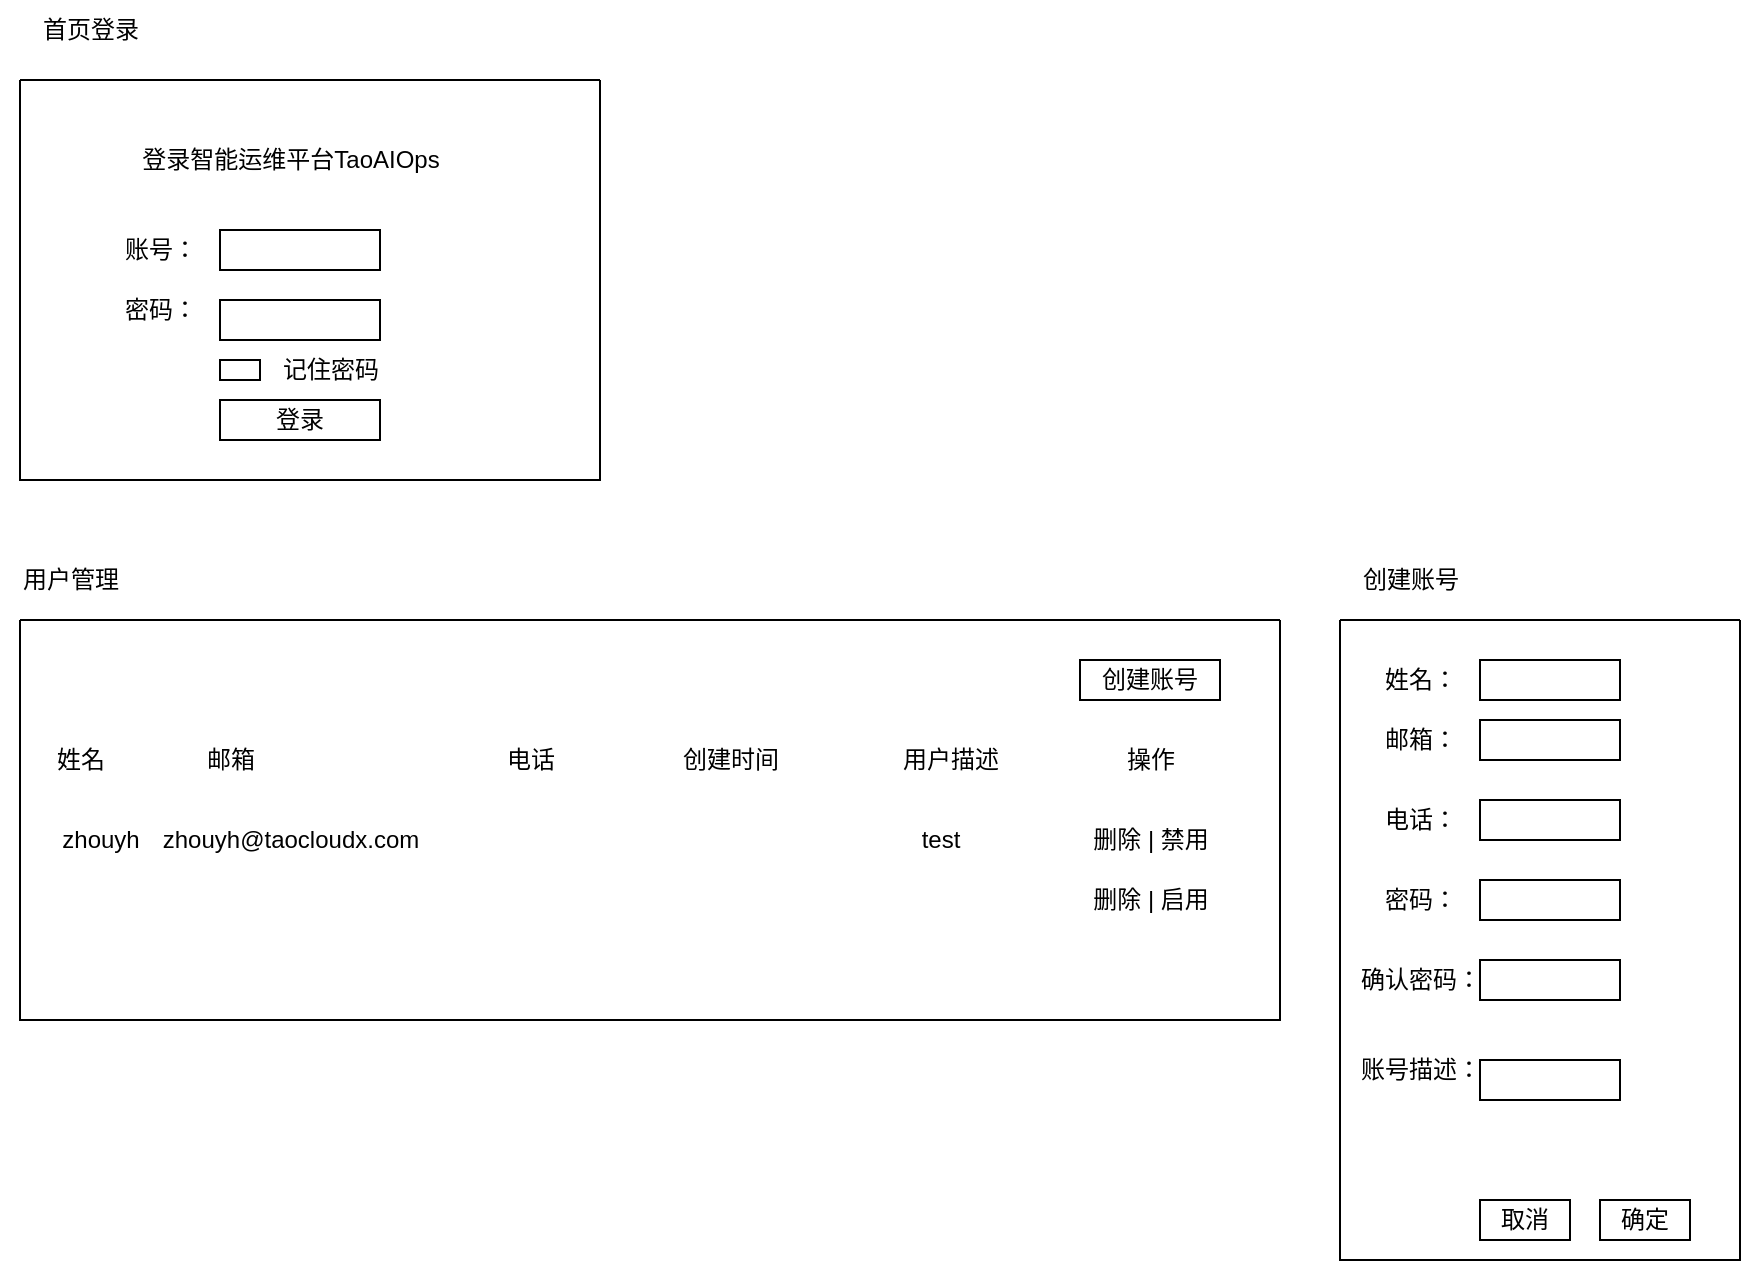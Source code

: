 <mxfile version="20.5.3" type="github">
  <diagram id="wjiktdhRLbimWFriI3nB" name="第 1 页">
    <mxGraphModel dx="986" dy="1143" grid="1" gridSize="10" guides="1" tooltips="1" connect="1" arrows="1" fold="1" page="1" pageScale="1" pageWidth="1169" pageHeight="827" math="0" shadow="0">
      <root>
        <mxCell id="0" />
        <mxCell id="1" parent="0" />
        <mxCell id="GOT9QRInuWmZY4VtisN6-2" value="" style="swimlane;startSize=0;" vertex="1" parent="1">
          <mxGeometry x="70" y="70" width="290" height="200" as="geometry">
            <mxRectangle x="70" y="70" width="50" height="40" as="alternateBounds" />
          </mxGeometry>
        </mxCell>
        <mxCell id="GOT9QRInuWmZY4VtisN6-5" value="登录智能运维平台TaoAIOps" style="text;html=1;align=center;verticalAlign=middle;resizable=0;points=[];autosize=1;strokeColor=none;fillColor=none;" vertex="1" parent="GOT9QRInuWmZY4VtisN6-2">
          <mxGeometry x="50" y="25" width="170" height="30" as="geometry" />
        </mxCell>
        <mxCell id="GOT9QRInuWmZY4VtisN6-6" value="账号：" style="text;html=1;align=center;verticalAlign=middle;resizable=0;points=[];autosize=1;strokeColor=none;fillColor=none;" vertex="1" parent="GOT9QRInuWmZY4VtisN6-2">
          <mxGeometry x="40" y="70" width="60" height="30" as="geometry" />
        </mxCell>
        <mxCell id="GOT9QRInuWmZY4VtisN6-7" value="密码：" style="text;html=1;align=center;verticalAlign=middle;resizable=0;points=[];autosize=1;strokeColor=none;fillColor=none;" vertex="1" parent="GOT9QRInuWmZY4VtisN6-2">
          <mxGeometry x="40" y="100" width="60" height="30" as="geometry" />
        </mxCell>
        <mxCell id="GOT9QRInuWmZY4VtisN6-8" value="" style="rounded=0;whiteSpace=wrap;html=1;" vertex="1" parent="GOT9QRInuWmZY4VtisN6-2">
          <mxGeometry x="100" y="75" width="80" height="20" as="geometry" />
        </mxCell>
        <mxCell id="GOT9QRInuWmZY4VtisN6-9" value="" style="rounded=0;whiteSpace=wrap;html=1;" vertex="1" parent="GOT9QRInuWmZY4VtisN6-2">
          <mxGeometry x="100" y="110" width="80" height="20" as="geometry" />
        </mxCell>
        <mxCell id="GOT9QRInuWmZY4VtisN6-10" value="登录" style="rounded=0;whiteSpace=wrap;html=1;" vertex="1" parent="GOT9QRInuWmZY4VtisN6-2">
          <mxGeometry x="100" y="160" width="80" height="20" as="geometry" />
        </mxCell>
        <mxCell id="GOT9QRInuWmZY4VtisN6-12" value="" style="rounded=0;whiteSpace=wrap;html=1;" vertex="1" parent="GOT9QRInuWmZY4VtisN6-2">
          <mxGeometry x="100" y="140" width="20" height="10" as="geometry" />
        </mxCell>
        <mxCell id="GOT9QRInuWmZY4VtisN6-13" value="记住密码" style="text;html=1;align=center;verticalAlign=middle;resizable=0;points=[];autosize=1;strokeColor=none;fillColor=none;" vertex="1" parent="GOT9QRInuWmZY4VtisN6-2">
          <mxGeometry x="120" y="130" width="70" height="30" as="geometry" />
        </mxCell>
        <mxCell id="GOT9QRInuWmZY4VtisN6-4" value="首页登录" style="text;html=1;align=center;verticalAlign=middle;resizable=0;points=[];autosize=1;strokeColor=none;fillColor=none;" vertex="1" parent="1">
          <mxGeometry x="70" y="30" width="70" height="30" as="geometry" />
        </mxCell>
        <mxCell id="GOT9QRInuWmZY4VtisN6-14" value="" style="swimlane;startSize=0;" vertex="1" parent="1">
          <mxGeometry x="70" y="340" width="630" height="200" as="geometry">
            <mxRectangle x="70" y="340" width="50" height="40" as="alternateBounds" />
          </mxGeometry>
        </mxCell>
        <mxCell id="GOT9QRInuWmZY4VtisN6-16" value="创建账号" style="rounded=0;whiteSpace=wrap;html=1;" vertex="1" parent="GOT9QRInuWmZY4VtisN6-14">
          <mxGeometry x="530" y="20" width="70" height="20" as="geometry" />
        </mxCell>
        <mxCell id="GOT9QRInuWmZY4VtisN6-34" value="邮箱" style="text;html=1;align=center;verticalAlign=middle;resizable=0;points=[];autosize=1;strokeColor=none;fillColor=none;" vertex="1" parent="GOT9QRInuWmZY4VtisN6-14">
          <mxGeometry x="80" y="55" width="50" height="30" as="geometry" />
        </mxCell>
        <mxCell id="GOT9QRInuWmZY4VtisN6-35" value="电话" style="text;html=1;align=center;verticalAlign=middle;resizable=0;points=[];autosize=1;strokeColor=none;fillColor=none;" vertex="1" parent="GOT9QRInuWmZY4VtisN6-14">
          <mxGeometry x="230" y="55" width="50" height="30" as="geometry" />
        </mxCell>
        <mxCell id="GOT9QRInuWmZY4VtisN6-36" value="创建时间" style="text;html=1;align=center;verticalAlign=middle;resizable=0;points=[];autosize=1;strokeColor=none;fillColor=none;" vertex="1" parent="GOT9QRInuWmZY4VtisN6-14">
          <mxGeometry x="320" y="55" width="70" height="30" as="geometry" />
        </mxCell>
        <mxCell id="GOT9QRInuWmZY4VtisN6-37" value="用户描述" style="text;html=1;align=center;verticalAlign=middle;resizable=0;points=[];autosize=1;strokeColor=none;fillColor=none;" vertex="1" parent="GOT9QRInuWmZY4VtisN6-14">
          <mxGeometry x="430" y="55" width="70" height="30" as="geometry" />
        </mxCell>
        <mxCell id="GOT9QRInuWmZY4VtisN6-38" value="操作" style="text;html=1;align=center;verticalAlign=middle;resizable=0;points=[];autosize=1;strokeColor=none;fillColor=none;" vertex="1" parent="GOT9QRInuWmZY4VtisN6-14">
          <mxGeometry x="540" y="55" width="50" height="30" as="geometry" />
        </mxCell>
        <mxCell id="GOT9QRInuWmZY4VtisN6-41" value="zhouyh@taocloudx.com" style="text;html=1;align=center;verticalAlign=middle;resizable=0;points=[];autosize=1;strokeColor=none;fillColor=none;" vertex="1" parent="GOT9QRInuWmZY4VtisN6-14">
          <mxGeometry x="60" y="95" width="150" height="30" as="geometry" />
        </mxCell>
        <mxCell id="GOT9QRInuWmZY4VtisN6-42" value="test" style="text;html=1;align=center;verticalAlign=middle;resizable=0;points=[];autosize=1;strokeColor=none;fillColor=none;" vertex="1" parent="GOT9QRInuWmZY4VtisN6-14">
          <mxGeometry x="440" y="95" width="40" height="30" as="geometry" />
        </mxCell>
        <mxCell id="GOT9QRInuWmZY4VtisN6-43" value="删除 | 禁用" style="text;html=1;align=center;verticalAlign=middle;resizable=0;points=[];autosize=1;strokeColor=none;fillColor=none;" vertex="1" parent="GOT9QRInuWmZY4VtisN6-14">
          <mxGeometry x="525" y="95" width="80" height="30" as="geometry" />
        </mxCell>
        <mxCell id="GOT9QRInuWmZY4VtisN6-44" value="删除 | 启用" style="text;html=1;align=center;verticalAlign=middle;resizable=0;points=[];autosize=1;strokeColor=none;fillColor=none;" vertex="1" parent="GOT9QRInuWmZY4VtisN6-14">
          <mxGeometry x="525" y="125" width="80" height="30" as="geometry" />
        </mxCell>
        <mxCell id="GOT9QRInuWmZY4VtisN6-15" value="用户管理" style="text;html=1;align=center;verticalAlign=middle;resizable=0;points=[];autosize=1;strokeColor=none;fillColor=none;" vertex="1" parent="1">
          <mxGeometry x="60" y="305" width="70" height="30" as="geometry" />
        </mxCell>
        <mxCell id="GOT9QRInuWmZY4VtisN6-17" value="" style="swimlane;startSize=0;" vertex="1" parent="1">
          <mxGeometry x="730" y="340" width="200" height="320" as="geometry" />
        </mxCell>
        <mxCell id="GOT9QRInuWmZY4VtisN6-20" value="" style="rounded=0;whiteSpace=wrap;html=1;" vertex="1" parent="GOT9QRInuWmZY4VtisN6-17">
          <mxGeometry x="70" y="20" width="70" height="20" as="geometry" />
        </mxCell>
        <mxCell id="GOT9QRInuWmZY4VtisN6-21" value="邮箱：" style="text;html=1;align=center;verticalAlign=middle;resizable=0;points=[];autosize=1;strokeColor=none;fillColor=none;" vertex="1" parent="GOT9QRInuWmZY4VtisN6-17">
          <mxGeometry x="10" y="45" width="60" height="30" as="geometry" />
        </mxCell>
        <mxCell id="GOT9QRInuWmZY4VtisN6-22" value="" style="rounded=0;whiteSpace=wrap;html=1;" vertex="1" parent="GOT9QRInuWmZY4VtisN6-17">
          <mxGeometry x="70" y="50" width="70" height="20" as="geometry" />
        </mxCell>
        <mxCell id="GOT9QRInuWmZY4VtisN6-24" value="" style="rounded=0;whiteSpace=wrap;html=1;" vertex="1" parent="GOT9QRInuWmZY4VtisN6-17">
          <mxGeometry x="70" y="90" width="70" height="20" as="geometry" />
        </mxCell>
        <mxCell id="GOT9QRInuWmZY4VtisN6-23" value="电话：" style="text;html=1;align=center;verticalAlign=middle;resizable=0;points=[];autosize=1;strokeColor=none;fillColor=none;" vertex="1" parent="GOT9QRInuWmZY4VtisN6-17">
          <mxGeometry x="10" y="85" width="60" height="30" as="geometry" />
        </mxCell>
        <mxCell id="GOT9QRInuWmZY4VtisN6-25" value="密码：" style="text;html=1;align=center;verticalAlign=middle;resizable=0;points=[];autosize=1;strokeColor=none;fillColor=none;" vertex="1" parent="GOT9QRInuWmZY4VtisN6-17">
          <mxGeometry x="10" y="125" width="60" height="30" as="geometry" />
        </mxCell>
        <mxCell id="GOT9QRInuWmZY4VtisN6-26" value="" style="rounded=0;whiteSpace=wrap;html=1;" vertex="1" parent="GOT9QRInuWmZY4VtisN6-17">
          <mxGeometry x="70" y="130" width="70" height="20" as="geometry" />
        </mxCell>
        <mxCell id="GOT9QRInuWmZY4VtisN6-28" value="" style="rounded=0;whiteSpace=wrap;html=1;" vertex="1" parent="GOT9QRInuWmZY4VtisN6-17">
          <mxGeometry x="70" y="170" width="70" height="20" as="geometry" />
        </mxCell>
        <mxCell id="GOT9QRInuWmZY4VtisN6-27" value="确认密码：" style="text;html=1;align=center;verticalAlign=middle;resizable=0;points=[];autosize=1;strokeColor=none;fillColor=none;" vertex="1" parent="GOT9QRInuWmZY4VtisN6-17">
          <mxGeometry y="165" width="80" height="30" as="geometry" />
        </mxCell>
        <mxCell id="GOT9QRInuWmZY4VtisN6-29" value="账号描述：" style="text;html=1;align=center;verticalAlign=middle;resizable=0;points=[];autosize=1;strokeColor=none;fillColor=none;" vertex="1" parent="GOT9QRInuWmZY4VtisN6-17">
          <mxGeometry y="210" width="80" height="30" as="geometry" />
        </mxCell>
        <mxCell id="GOT9QRInuWmZY4VtisN6-30" value="" style="rounded=0;whiteSpace=wrap;html=1;" vertex="1" parent="GOT9QRInuWmZY4VtisN6-17">
          <mxGeometry x="70" y="220" width="70" height="20" as="geometry" />
        </mxCell>
        <mxCell id="GOT9QRInuWmZY4VtisN6-31" value="取消" style="rounded=0;whiteSpace=wrap;html=1;" vertex="1" parent="GOT9QRInuWmZY4VtisN6-17">
          <mxGeometry x="70" y="290" width="45" height="20" as="geometry" />
        </mxCell>
        <mxCell id="GOT9QRInuWmZY4VtisN6-32" value="确定" style="rounded=0;whiteSpace=wrap;html=1;" vertex="1" parent="GOT9QRInuWmZY4VtisN6-17">
          <mxGeometry x="130" y="290" width="45" height="20" as="geometry" />
        </mxCell>
        <mxCell id="GOT9QRInuWmZY4VtisN6-18" value="创建账号" style="text;html=1;align=center;verticalAlign=middle;resizable=0;points=[];autosize=1;strokeColor=none;fillColor=none;" vertex="1" parent="1">
          <mxGeometry x="730" y="305" width="70" height="30" as="geometry" />
        </mxCell>
        <mxCell id="GOT9QRInuWmZY4VtisN6-19" value="姓名：" style="text;html=1;align=center;verticalAlign=middle;resizable=0;points=[];autosize=1;strokeColor=none;fillColor=none;" vertex="1" parent="1">
          <mxGeometry x="740" y="355" width="60" height="30" as="geometry" />
        </mxCell>
        <mxCell id="GOT9QRInuWmZY4VtisN6-33" value="姓名" style="text;html=1;align=center;verticalAlign=middle;resizable=0;points=[];autosize=1;strokeColor=none;fillColor=none;" vertex="1" parent="1">
          <mxGeometry x="75" y="395" width="50" height="30" as="geometry" />
        </mxCell>
        <mxCell id="GOT9QRInuWmZY4VtisN6-40" value="zhouyh" style="text;html=1;align=center;verticalAlign=middle;resizable=0;points=[];autosize=1;strokeColor=none;fillColor=none;" vertex="1" parent="1">
          <mxGeometry x="80" y="435" width="60" height="30" as="geometry" />
        </mxCell>
      </root>
    </mxGraphModel>
  </diagram>
</mxfile>
